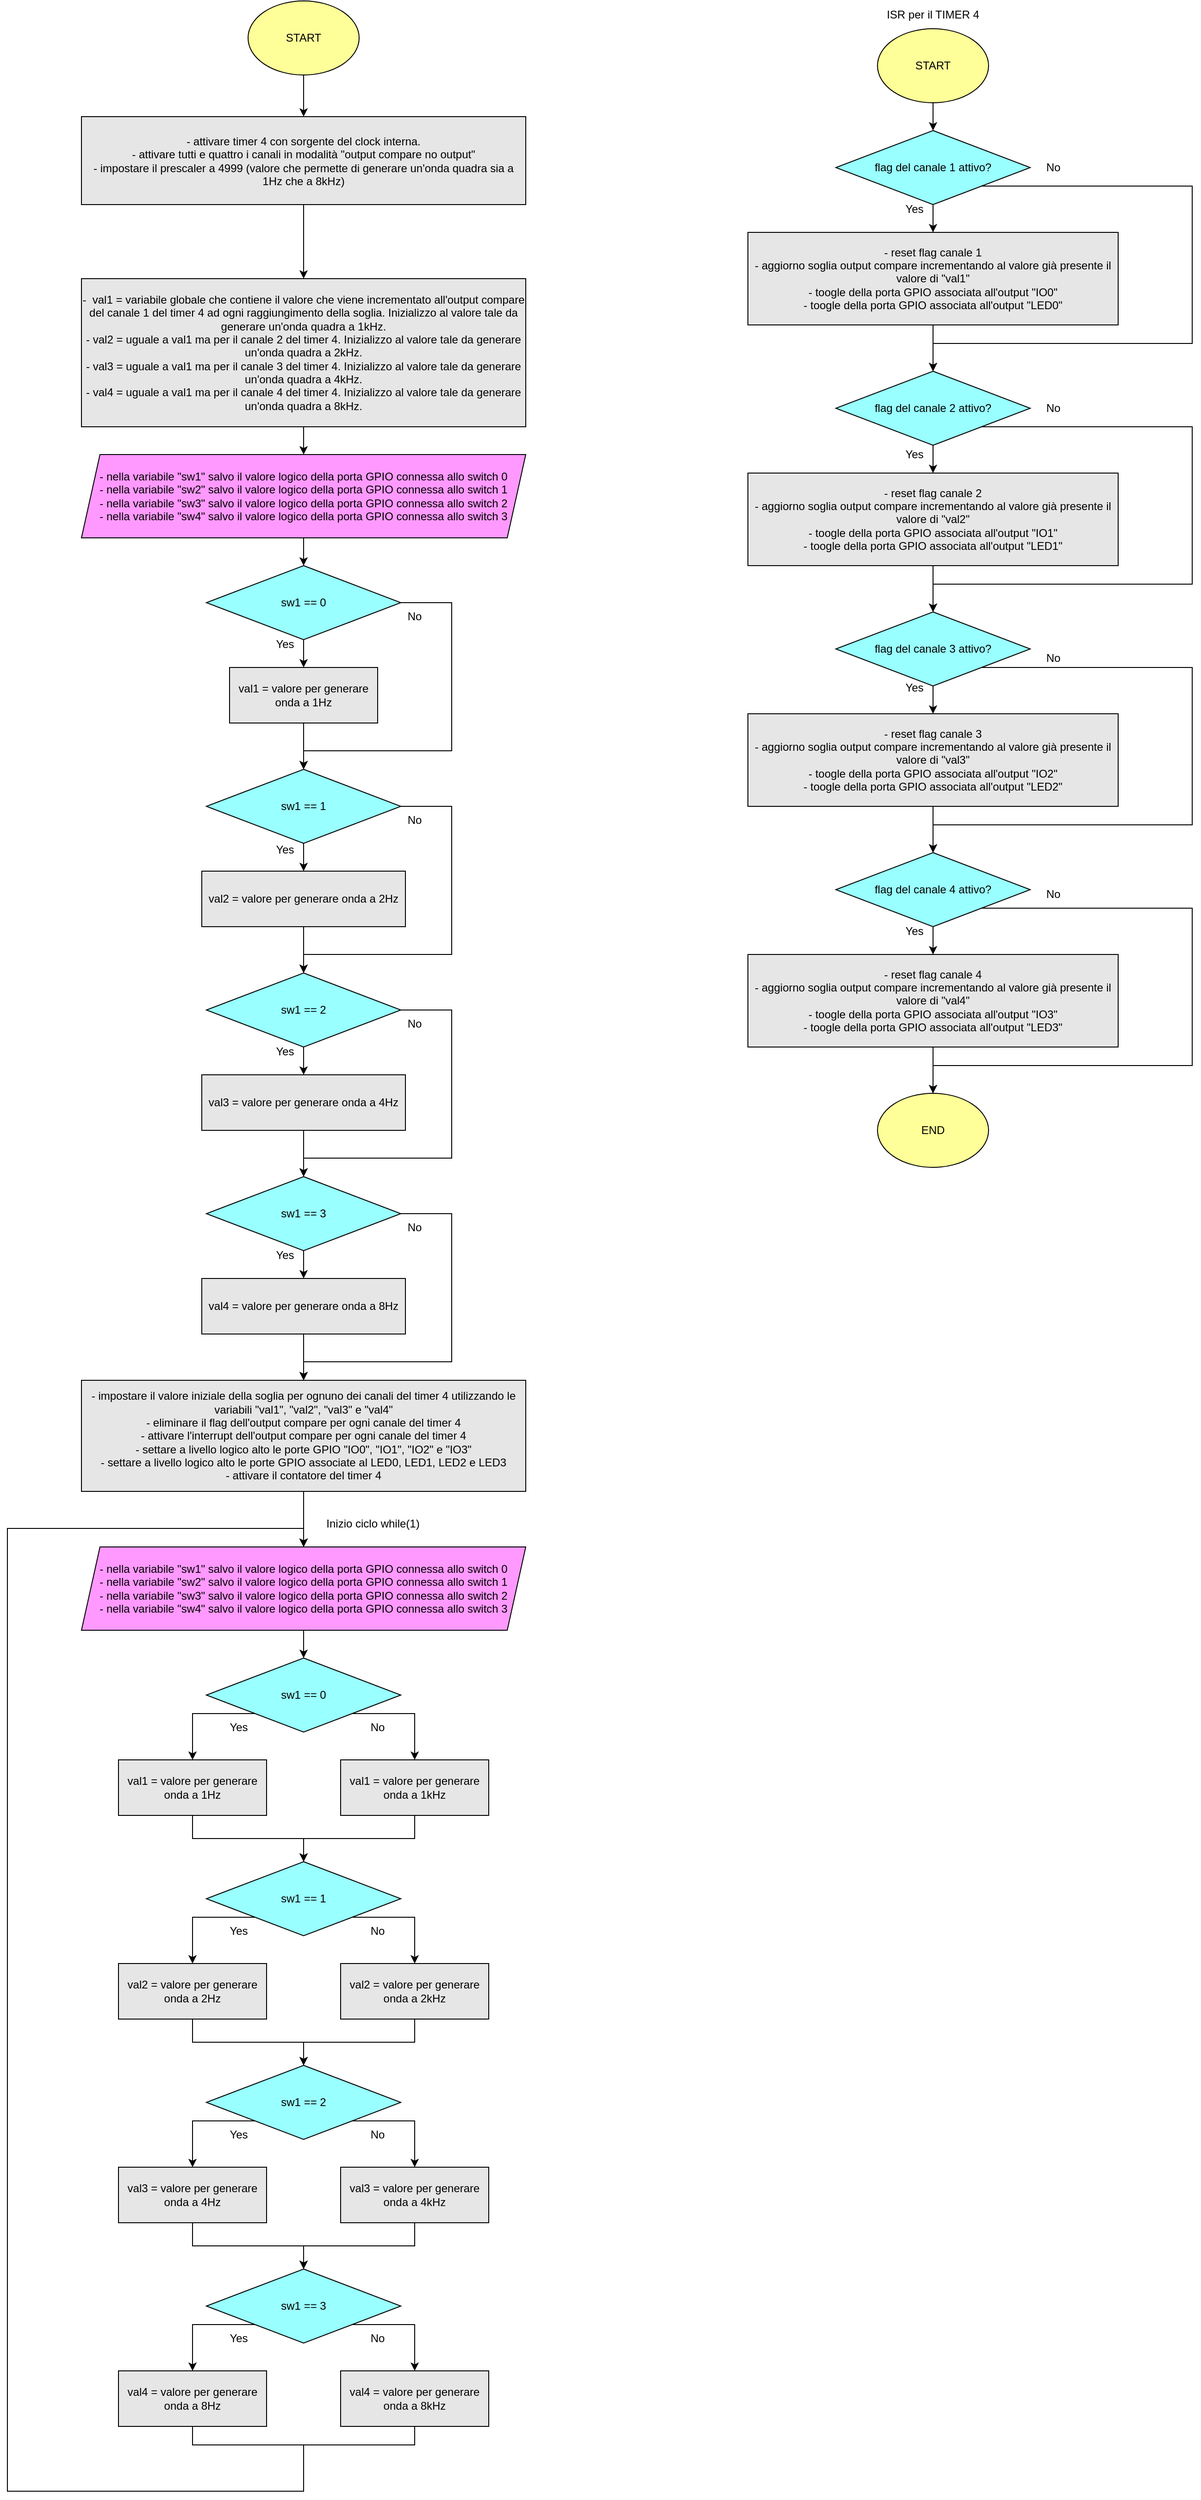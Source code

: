 <mxfile version="22.1.4" type="github">
  <diagram name="Pagina-1" id="QzfrIEjI6FItvem-Kdzb">
    <mxGraphModel dx="4116" dy="1776" grid="1" gridSize="10" guides="1" tooltips="1" connect="1" arrows="1" fold="1" page="1" pageScale="1" pageWidth="2336" pageHeight="1654" math="0" shadow="0">
      <root>
        <mxCell id="0" />
        <mxCell id="1" parent="0" />
        <mxCell id="jNcLTLjzdyArPBF93-8H-157" value="" style="edgeStyle=orthogonalEdgeStyle;rounded=0;orthogonalLoop=1;jettySize=auto;html=1;" edge="1" parent="1" source="jNcLTLjzdyArPBF93-8H-1" target="jNcLTLjzdyArPBF93-8H-155">
          <mxGeometry relative="1" as="geometry" />
        </mxCell>
        <mxCell id="jNcLTLjzdyArPBF93-8H-1" value="START" style="ellipse;whiteSpace=wrap;html=1;fillColor=#FFFF99;" vertex="1" parent="1">
          <mxGeometry x="860" y="100" width="120" height="80" as="geometry" />
        </mxCell>
        <mxCell id="jNcLTLjzdyArPBF93-8H-9" value="" style="edgeStyle=orthogonalEdgeStyle;rounded=0;orthogonalLoop=1;jettySize=auto;html=1;" edge="1" parent="1" source="jNcLTLjzdyArPBF93-8H-2" target="jNcLTLjzdyArPBF93-8H-3">
          <mxGeometry relative="1" as="geometry" />
        </mxCell>
        <mxCell id="jNcLTLjzdyArPBF93-8H-2" value="-&amp;nbsp; val1 = variabile globale che contiene il valore che viene incrementato all&#39;output compare del canale 1 del timer 4 ad ogni raggiungimento della soglia. Inizializzo al valore tale da generare un&#39;onda quadra a 1kHz.&lt;br&gt;- val2 = uguale a val1 ma per il canale 2 del timer 4. Inizializzo al valore tale da generare un&#39;onda quadra a 2kHz.&lt;br&gt;- val3 = uguale a val1 ma per il canale 3 del timer 4. Inizializzo al valore tale da generare un&#39;onda quadra a 4kHz.&lt;br&gt;- val4 = uguale a val1 ma per il canale 4 del timer 4. Inizializzo al valore tale da generare un&#39;onda quadra a 8kHz." style="rounded=0;whiteSpace=wrap;html=1;fillColor=#E6E6E6;" vertex="1" parent="1">
          <mxGeometry x="680" y="400" width="480" height="160" as="geometry" />
        </mxCell>
        <mxCell id="jNcLTLjzdyArPBF93-8H-10" value="" style="edgeStyle=orthogonalEdgeStyle;rounded=0;orthogonalLoop=1;jettySize=auto;html=1;" edge="1" parent="1" source="jNcLTLjzdyArPBF93-8H-3" target="jNcLTLjzdyArPBF93-8H-6">
          <mxGeometry relative="1" as="geometry" />
        </mxCell>
        <mxCell id="jNcLTLjzdyArPBF93-8H-3" value="- nella variabile &quot;sw1&quot; salvo il valore logico della porta GPIO connessa allo switch 0&lt;br&gt;- nella variabile &quot;sw2&quot; salvo il valore logico della porta GPIO connessa allo switch 1&lt;br&gt;- nella variabile &quot;sw3&quot; salvo il valore logico della porta GPIO connessa allo switch 2&lt;br&gt;- nella variabile &quot;sw4&quot; salvo il valore logico della porta GPIO connessa allo switch 3" style="shape=parallelogram;perimeter=parallelogramPerimeter;whiteSpace=wrap;html=1;fixedSize=1;fillColor=#FF99FF;" vertex="1" parent="1">
          <mxGeometry x="680" y="590" width="480" height="90" as="geometry" />
        </mxCell>
        <mxCell id="jNcLTLjzdyArPBF93-8H-11" value="" style="edgeStyle=orthogonalEdgeStyle;rounded=0;orthogonalLoop=1;jettySize=auto;html=1;" edge="1" parent="1" source="jNcLTLjzdyArPBF93-8H-6" target="jNcLTLjzdyArPBF93-8H-7">
          <mxGeometry relative="1" as="geometry" />
        </mxCell>
        <mxCell id="jNcLTLjzdyArPBF93-8H-26" style="edgeStyle=orthogonalEdgeStyle;rounded=0;orthogonalLoop=1;jettySize=auto;html=1;entryX=0.5;entryY=0;entryDx=0;entryDy=0;" edge="1" parent="1" source="jNcLTLjzdyArPBF93-8H-6" target="jNcLTLjzdyArPBF93-8H-15">
          <mxGeometry relative="1" as="geometry">
            <Array as="points">
              <mxPoint x="1080" y="750" />
              <mxPoint x="1080" y="910" />
              <mxPoint x="920" y="910" />
            </Array>
          </mxGeometry>
        </mxCell>
        <mxCell id="jNcLTLjzdyArPBF93-8H-6" value="sw1 == 0" style="rhombus;whiteSpace=wrap;html=1;fillColor=#99FFFF;" vertex="1" parent="1">
          <mxGeometry x="815" y="710" width="210" height="80" as="geometry" />
        </mxCell>
        <mxCell id="jNcLTLjzdyArPBF93-8H-34" value="" style="edgeStyle=orthogonalEdgeStyle;rounded=0;orthogonalLoop=1;jettySize=auto;html=1;" edge="1" parent="1" source="jNcLTLjzdyArPBF93-8H-7" target="jNcLTLjzdyArPBF93-8H-15">
          <mxGeometry relative="1" as="geometry" />
        </mxCell>
        <mxCell id="jNcLTLjzdyArPBF93-8H-7" value="val1 = valore per generare onda a 1Hz" style="rounded=0;whiteSpace=wrap;html=1;fillColor=#E6E6E6;" vertex="1" parent="1">
          <mxGeometry x="840" y="820" width="160" height="60" as="geometry" />
        </mxCell>
        <mxCell id="jNcLTLjzdyArPBF93-8H-14" value="" style="edgeStyle=orthogonalEdgeStyle;rounded=0;orthogonalLoop=1;jettySize=auto;html=1;" edge="1" parent="1" source="jNcLTLjzdyArPBF93-8H-15" target="jNcLTLjzdyArPBF93-8H-16">
          <mxGeometry relative="1" as="geometry" />
        </mxCell>
        <mxCell id="jNcLTLjzdyArPBF93-8H-27" style="edgeStyle=orthogonalEdgeStyle;rounded=0;orthogonalLoop=1;jettySize=auto;html=1;entryX=0.5;entryY=0;entryDx=0;entryDy=0;" edge="1" parent="1" source="jNcLTLjzdyArPBF93-8H-15" target="jNcLTLjzdyArPBF93-8H-21">
          <mxGeometry relative="1" as="geometry">
            <Array as="points">
              <mxPoint x="1080" y="970" />
              <mxPoint x="1080" y="1130" />
              <mxPoint x="920" y="1130" />
            </Array>
          </mxGeometry>
        </mxCell>
        <mxCell id="jNcLTLjzdyArPBF93-8H-15" value="sw1 == 1" style="rhombus;whiteSpace=wrap;html=1;fillColor=#99FFFF;" vertex="1" parent="1">
          <mxGeometry x="815" y="930" width="210" height="80" as="geometry" />
        </mxCell>
        <mxCell id="jNcLTLjzdyArPBF93-8H-33" value="" style="edgeStyle=orthogonalEdgeStyle;rounded=0;orthogonalLoop=1;jettySize=auto;html=1;" edge="1" parent="1" source="jNcLTLjzdyArPBF93-8H-16" target="jNcLTLjzdyArPBF93-8H-21">
          <mxGeometry relative="1" as="geometry" />
        </mxCell>
        <mxCell id="jNcLTLjzdyArPBF93-8H-16" value="val2 = valore per generare onda a 2Hz" style="rounded=0;whiteSpace=wrap;html=1;fillColor=#E6E6E6;" vertex="1" parent="1">
          <mxGeometry x="810" y="1040" width="220" height="60" as="geometry" />
        </mxCell>
        <mxCell id="jNcLTLjzdyArPBF93-8H-20" value="" style="edgeStyle=orthogonalEdgeStyle;rounded=0;orthogonalLoop=1;jettySize=auto;html=1;" edge="1" parent="1" source="jNcLTLjzdyArPBF93-8H-21" target="jNcLTLjzdyArPBF93-8H-22">
          <mxGeometry relative="1" as="geometry" />
        </mxCell>
        <mxCell id="jNcLTLjzdyArPBF93-8H-28" style="edgeStyle=orthogonalEdgeStyle;rounded=0;orthogonalLoop=1;jettySize=auto;html=1;" edge="1" parent="1" source="jNcLTLjzdyArPBF93-8H-21" target="jNcLTLjzdyArPBF93-8H-24">
          <mxGeometry relative="1" as="geometry">
            <Array as="points">
              <mxPoint x="1080" y="1190" />
              <mxPoint x="1080" y="1350" />
              <mxPoint x="920" y="1350" />
            </Array>
          </mxGeometry>
        </mxCell>
        <mxCell id="jNcLTLjzdyArPBF93-8H-21" value="sw1 == 2" style="rhombus;whiteSpace=wrap;html=1;fillColor=#99FFFF;" vertex="1" parent="1">
          <mxGeometry x="815" y="1150" width="210" height="80" as="geometry" />
        </mxCell>
        <mxCell id="jNcLTLjzdyArPBF93-8H-32" value="" style="edgeStyle=orthogonalEdgeStyle;rounded=0;orthogonalLoop=1;jettySize=auto;html=1;" edge="1" parent="1" source="jNcLTLjzdyArPBF93-8H-22" target="jNcLTLjzdyArPBF93-8H-24">
          <mxGeometry relative="1" as="geometry" />
        </mxCell>
        <mxCell id="jNcLTLjzdyArPBF93-8H-22" value="val3 = valore per generare onda a 4Hz" style="rounded=0;whiteSpace=wrap;html=1;fillColor=#E6E6E6;" vertex="1" parent="1">
          <mxGeometry x="810" y="1260" width="220" height="60" as="geometry" />
        </mxCell>
        <mxCell id="jNcLTLjzdyArPBF93-8H-23" value="" style="edgeStyle=orthogonalEdgeStyle;rounded=0;orthogonalLoop=1;jettySize=auto;html=1;" edge="1" parent="1" source="jNcLTLjzdyArPBF93-8H-24" target="jNcLTLjzdyArPBF93-8H-25">
          <mxGeometry relative="1" as="geometry" />
        </mxCell>
        <mxCell id="jNcLTLjzdyArPBF93-8H-30" style="edgeStyle=orthogonalEdgeStyle;rounded=0;orthogonalLoop=1;jettySize=auto;html=1;" edge="1" parent="1" source="jNcLTLjzdyArPBF93-8H-24" target="jNcLTLjzdyArPBF93-8H-29">
          <mxGeometry relative="1" as="geometry">
            <Array as="points">
              <mxPoint x="1080" y="1410" />
              <mxPoint x="1080" y="1570" />
              <mxPoint x="920" y="1570" />
            </Array>
          </mxGeometry>
        </mxCell>
        <mxCell id="jNcLTLjzdyArPBF93-8H-24" value="sw1 == 3" style="rhombus;whiteSpace=wrap;html=1;fillColor=#99FFFF;" vertex="1" parent="1">
          <mxGeometry x="815" y="1370" width="210" height="80" as="geometry" />
        </mxCell>
        <mxCell id="jNcLTLjzdyArPBF93-8H-31" value="" style="edgeStyle=orthogonalEdgeStyle;rounded=0;orthogonalLoop=1;jettySize=auto;html=1;" edge="1" parent="1" source="jNcLTLjzdyArPBF93-8H-25" target="jNcLTLjzdyArPBF93-8H-29">
          <mxGeometry relative="1" as="geometry" />
        </mxCell>
        <mxCell id="jNcLTLjzdyArPBF93-8H-25" value="val4 = valore per generare onda a 8Hz" style="rounded=0;whiteSpace=wrap;html=1;fillColor=#E6E6E6;" vertex="1" parent="1">
          <mxGeometry x="810" y="1480" width="220" height="60" as="geometry" />
        </mxCell>
        <mxCell id="jNcLTLjzdyArPBF93-8H-86" value="" style="edgeStyle=orthogonalEdgeStyle;rounded=0;orthogonalLoop=1;jettySize=auto;html=1;" edge="1" parent="1" source="jNcLTLjzdyArPBF93-8H-29" target="jNcLTLjzdyArPBF93-8H-44">
          <mxGeometry relative="1" as="geometry" />
        </mxCell>
        <mxCell id="jNcLTLjzdyArPBF93-8H-29" value="- impostare il valore iniziale della soglia per ognuno dei canali del timer 4 utilizzando le variabili &quot;val1&quot;, &quot;val2&quot;, &quot;val3&quot; e &quot;val4&quot;&lt;br&gt;- eliminare il flag dell&#39;output compare per ogni canale del timer 4&lt;br&gt;- attivare l&#39;interrupt dell&#39;output compare per ogni canale del timer 4&lt;br&gt;- settare a livello logico alto le porte GPIO &quot;IO0&quot;, &quot;IO1&quot;, &quot;IO2&quot; e &quot;IO3&quot;&lt;br&gt;- settare a livello logico alto le porte GPIO associate al LED0, LED1, LED2 e LED3&lt;br&gt;- attivare il contatore del timer 4" style="rounded=0;whiteSpace=wrap;html=1;fillColor=#E6E6E6;" vertex="1" parent="1">
          <mxGeometry x="680" y="1590" width="480" height="120" as="geometry" />
        </mxCell>
        <mxCell id="jNcLTLjzdyArPBF93-8H-35" value="Yes" style="text;html=1;strokeColor=none;fillColor=none;align=center;verticalAlign=middle;whiteSpace=wrap;rounded=0;" vertex="1" parent="1">
          <mxGeometry x="870" y="780" width="60" height="30" as="geometry" />
        </mxCell>
        <mxCell id="jNcLTLjzdyArPBF93-8H-36" value="Yes" style="text;html=1;strokeColor=none;fillColor=none;align=center;verticalAlign=middle;whiteSpace=wrap;rounded=0;" vertex="1" parent="1">
          <mxGeometry x="870" y="1002" width="60" height="30" as="geometry" />
        </mxCell>
        <mxCell id="jNcLTLjzdyArPBF93-8H-37" value="Yes" style="text;html=1;strokeColor=none;fillColor=none;align=center;verticalAlign=middle;whiteSpace=wrap;rounded=0;" vertex="1" parent="1">
          <mxGeometry x="870" y="1220" width="60" height="30" as="geometry" />
        </mxCell>
        <mxCell id="jNcLTLjzdyArPBF93-8H-38" value="Yes" style="text;html=1;strokeColor=none;fillColor=none;align=center;verticalAlign=middle;whiteSpace=wrap;rounded=0;" vertex="1" parent="1">
          <mxGeometry x="870" y="1440" width="60" height="30" as="geometry" />
        </mxCell>
        <mxCell id="jNcLTLjzdyArPBF93-8H-39" value="No" style="text;html=1;strokeColor=none;fillColor=none;align=center;verticalAlign=middle;whiteSpace=wrap;rounded=0;" vertex="1" parent="1">
          <mxGeometry x="1010" y="1410" width="60" height="30" as="geometry" />
        </mxCell>
        <mxCell id="jNcLTLjzdyArPBF93-8H-40" value="No" style="text;html=1;strokeColor=none;fillColor=none;align=center;verticalAlign=middle;whiteSpace=wrap;rounded=0;" vertex="1" parent="1">
          <mxGeometry x="1010" y="1190" width="60" height="30" as="geometry" />
        </mxCell>
        <mxCell id="jNcLTLjzdyArPBF93-8H-41" value="No" style="text;html=1;strokeColor=none;fillColor=none;align=center;verticalAlign=middle;whiteSpace=wrap;rounded=0;" vertex="1" parent="1">
          <mxGeometry x="1010" y="970" width="60" height="30" as="geometry" />
        </mxCell>
        <mxCell id="jNcLTLjzdyArPBF93-8H-42" value="No" style="text;html=1;strokeColor=none;fillColor=none;align=center;verticalAlign=middle;whiteSpace=wrap;rounded=0;" vertex="1" parent="1">
          <mxGeometry x="1010" y="750" width="60" height="30" as="geometry" />
        </mxCell>
        <mxCell id="jNcLTLjzdyArPBF93-8H-43" value="" style="edgeStyle=orthogonalEdgeStyle;rounded=0;orthogonalLoop=1;jettySize=auto;html=1;" edge="1" parent="1" source="jNcLTLjzdyArPBF93-8H-44" target="jNcLTLjzdyArPBF93-8H-47">
          <mxGeometry relative="1" as="geometry" />
        </mxCell>
        <mxCell id="jNcLTLjzdyArPBF93-8H-44" value="- nella variabile &quot;sw1&quot; salvo il valore logico della porta GPIO connessa allo switch 0&lt;br&gt;- nella variabile &quot;sw2&quot; salvo il valore logico della porta GPIO connessa allo switch 1&lt;br&gt;- nella variabile &quot;sw3&quot; salvo il valore logico della porta GPIO connessa allo switch 2&lt;br&gt;- nella variabile &quot;sw4&quot; salvo il valore logico della porta GPIO connessa allo switch 3" style="shape=parallelogram;perimeter=parallelogramPerimeter;whiteSpace=wrap;html=1;fixedSize=1;fillColor=#FF99FF;" vertex="1" parent="1">
          <mxGeometry x="680" y="1770" width="480" height="90" as="geometry" />
        </mxCell>
        <mxCell id="jNcLTLjzdyArPBF93-8H-45" value="" style="edgeStyle=orthogonalEdgeStyle;rounded=0;orthogonalLoop=1;jettySize=auto;html=1;" edge="1" parent="1" source="jNcLTLjzdyArPBF93-8H-47" target="jNcLTLjzdyArPBF93-8H-49">
          <mxGeometry relative="1" as="geometry">
            <Array as="points">
              <mxPoint x="800" y="1950" />
            </Array>
          </mxGeometry>
        </mxCell>
        <mxCell id="jNcLTLjzdyArPBF93-8H-47" value="sw1 == 0" style="rhombus;whiteSpace=wrap;html=1;fillColor=#99FFFF;" vertex="1" parent="1">
          <mxGeometry x="815" y="1890" width="210" height="80" as="geometry" />
        </mxCell>
        <mxCell id="jNcLTLjzdyArPBF93-8H-48" value="" style="edgeStyle=orthogonalEdgeStyle;rounded=0;orthogonalLoop=1;jettySize=auto;html=1;" edge="1" parent="1" source="jNcLTLjzdyArPBF93-8H-49" target="jNcLTLjzdyArPBF93-8H-52">
          <mxGeometry relative="1" as="geometry" />
        </mxCell>
        <mxCell id="jNcLTLjzdyArPBF93-8H-49" value="val1 = valore per generare onda a 1Hz" style="rounded=0;whiteSpace=wrap;html=1;fillColor=#E6E6E6;" vertex="1" parent="1">
          <mxGeometry x="720" y="2000" width="160" height="60" as="geometry" />
        </mxCell>
        <mxCell id="jNcLTLjzdyArPBF93-8H-50" value="" style="edgeStyle=orthogonalEdgeStyle;rounded=0;orthogonalLoop=1;jettySize=auto;html=1;" edge="1" parent="1" source="jNcLTLjzdyArPBF93-8H-52" target="jNcLTLjzdyArPBF93-8H-54">
          <mxGeometry relative="1" as="geometry">
            <Array as="points">
              <mxPoint x="800" y="2170" />
            </Array>
          </mxGeometry>
        </mxCell>
        <mxCell id="jNcLTLjzdyArPBF93-8H-52" value="sw1 == 1" style="rhombus;whiteSpace=wrap;html=1;fillColor=#99FFFF;" vertex="1" parent="1">
          <mxGeometry x="815" y="2110" width="210" height="80" as="geometry" />
        </mxCell>
        <mxCell id="jNcLTLjzdyArPBF93-8H-53" value="" style="edgeStyle=orthogonalEdgeStyle;rounded=0;orthogonalLoop=1;jettySize=auto;html=1;" edge="1" parent="1" source="jNcLTLjzdyArPBF93-8H-54" target="jNcLTLjzdyArPBF93-8H-57">
          <mxGeometry relative="1" as="geometry" />
        </mxCell>
        <mxCell id="jNcLTLjzdyArPBF93-8H-54" value="val2 = valore per generare onda a 2Hz" style="rounded=0;whiteSpace=wrap;html=1;fillColor=#E6E6E6;" vertex="1" parent="1">
          <mxGeometry x="720" y="2220" width="160" height="60" as="geometry" />
        </mxCell>
        <mxCell id="jNcLTLjzdyArPBF93-8H-55" value="" style="edgeStyle=orthogonalEdgeStyle;rounded=0;orthogonalLoop=1;jettySize=auto;html=1;" edge="1" parent="1" source="jNcLTLjzdyArPBF93-8H-57" target="jNcLTLjzdyArPBF93-8H-59">
          <mxGeometry relative="1" as="geometry">
            <Array as="points">
              <mxPoint x="800" y="2390" />
            </Array>
          </mxGeometry>
        </mxCell>
        <mxCell id="jNcLTLjzdyArPBF93-8H-57" value="sw1 == 2" style="rhombus;whiteSpace=wrap;html=1;fillColor=#99FFFF;" vertex="1" parent="1">
          <mxGeometry x="815" y="2330" width="210" height="80" as="geometry" />
        </mxCell>
        <mxCell id="jNcLTLjzdyArPBF93-8H-58" value="" style="edgeStyle=orthogonalEdgeStyle;rounded=0;orthogonalLoop=1;jettySize=auto;html=1;" edge="1" parent="1" source="jNcLTLjzdyArPBF93-8H-59" target="jNcLTLjzdyArPBF93-8H-61">
          <mxGeometry relative="1" as="geometry" />
        </mxCell>
        <mxCell id="jNcLTLjzdyArPBF93-8H-59" value="val3 = valore per generare onda a 4Hz" style="rounded=0;whiteSpace=wrap;html=1;fillColor=#E6E6E6;" vertex="1" parent="1">
          <mxGeometry x="720" y="2440" width="160" height="60" as="geometry" />
        </mxCell>
        <mxCell id="jNcLTLjzdyArPBF93-8H-60" value="" style="edgeStyle=orthogonalEdgeStyle;rounded=0;orthogonalLoop=1;jettySize=auto;html=1;" edge="1" parent="1" source="jNcLTLjzdyArPBF93-8H-61" target="jNcLTLjzdyArPBF93-8H-62">
          <mxGeometry relative="1" as="geometry">
            <Array as="points">
              <mxPoint x="800" y="2610" />
            </Array>
          </mxGeometry>
        </mxCell>
        <mxCell id="jNcLTLjzdyArPBF93-8H-61" value="sw1 == 3" style="rhombus;whiteSpace=wrap;html=1;fillColor=#99FFFF;" vertex="1" parent="1">
          <mxGeometry x="815" y="2550" width="210" height="80" as="geometry" />
        </mxCell>
        <mxCell id="jNcLTLjzdyArPBF93-8H-84" style="edgeStyle=orthogonalEdgeStyle;rounded=0;orthogonalLoop=1;jettySize=auto;html=1;entryX=0.5;entryY=0;entryDx=0;entryDy=0;" edge="1" parent="1" source="jNcLTLjzdyArPBF93-8H-62" target="jNcLTLjzdyArPBF93-8H-44">
          <mxGeometry relative="1" as="geometry">
            <Array as="points">
              <mxPoint x="800" y="2740" />
              <mxPoint x="920" y="2740" />
              <mxPoint x="920" y="2790" />
              <mxPoint x="600" y="2790" />
              <mxPoint x="600" y="1750" />
              <mxPoint x="920" y="1750" />
            </Array>
          </mxGeometry>
        </mxCell>
        <mxCell id="jNcLTLjzdyArPBF93-8H-62" value="val4 = valore per generare onda a 8Hz" style="rounded=0;whiteSpace=wrap;html=1;fillColor=#E6E6E6;" vertex="1" parent="1">
          <mxGeometry x="720" y="2660" width="160" height="60" as="geometry" />
        </mxCell>
        <mxCell id="jNcLTLjzdyArPBF93-8H-63" value="Yes" style="text;html=1;strokeColor=none;fillColor=none;align=center;verticalAlign=middle;whiteSpace=wrap;rounded=0;" vertex="1" parent="1">
          <mxGeometry x="820" y="1950" width="60" height="30" as="geometry" />
        </mxCell>
        <mxCell id="jNcLTLjzdyArPBF93-8H-64" value="Yes" style="text;html=1;strokeColor=none;fillColor=none;align=center;verticalAlign=middle;whiteSpace=wrap;rounded=0;" vertex="1" parent="1">
          <mxGeometry x="820" y="2170" width="60" height="30" as="geometry" />
        </mxCell>
        <mxCell id="jNcLTLjzdyArPBF93-8H-65" value="Yes" style="text;html=1;strokeColor=none;fillColor=none;align=center;verticalAlign=middle;whiteSpace=wrap;rounded=0;" vertex="1" parent="1">
          <mxGeometry x="820" y="2390" width="60" height="30" as="geometry" />
        </mxCell>
        <mxCell id="jNcLTLjzdyArPBF93-8H-66" value="Yes" style="text;html=1;strokeColor=none;fillColor=none;align=center;verticalAlign=middle;whiteSpace=wrap;rounded=0;" vertex="1" parent="1">
          <mxGeometry x="820" y="2610" width="60" height="30" as="geometry" />
        </mxCell>
        <mxCell id="jNcLTLjzdyArPBF93-8H-67" value="No" style="text;html=1;strokeColor=none;fillColor=none;align=center;verticalAlign=middle;whiteSpace=wrap;rounded=0;" vertex="1" parent="1">
          <mxGeometry x="970" y="2610" width="60" height="30" as="geometry" />
        </mxCell>
        <mxCell id="jNcLTLjzdyArPBF93-8H-68" value="No" style="text;html=1;strokeColor=none;fillColor=none;align=center;verticalAlign=middle;whiteSpace=wrap;rounded=0;" vertex="1" parent="1">
          <mxGeometry x="970" y="2390" width="60" height="30" as="geometry" />
        </mxCell>
        <mxCell id="jNcLTLjzdyArPBF93-8H-69" value="No" style="text;html=1;strokeColor=none;fillColor=none;align=center;verticalAlign=middle;whiteSpace=wrap;rounded=0;" vertex="1" parent="1">
          <mxGeometry x="970" y="2170" width="60" height="30" as="geometry" />
        </mxCell>
        <mxCell id="jNcLTLjzdyArPBF93-8H-70" value="No" style="text;html=1;strokeColor=none;fillColor=none;align=center;verticalAlign=middle;whiteSpace=wrap;rounded=0;" vertex="1" parent="1">
          <mxGeometry x="970" y="1950" width="60" height="30" as="geometry" />
        </mxCell>
        <mxCell id="jNcLTLjzdyArPBF93-8H-81" style="edgeStyle=orthogonalEdgeStyle;rounded=0;orthogonalLoop=1;jettySize=auto;html=1;" edge="1" parent="1" source="jNcLTLjzdyArPBF93-8H-72" target="jNcLTLjzdyArPBF93-8H-52">
          <mxGeometry relative="1" as="geometry" />
        </mxCell>
        <mxCell id="jNcLTLjzdyArPBF93-8H-72" value="val1 = valore per generare onda a 1kHz" style="rounded=0;whiteSpace=wrap;html=1;fillColor=#E6E6E6;" vertex="1" parent="1">
          <mxGeometry x="960" y="2000" width="160" height="60" as="geometry" />
        </mxCell>
        <mxCell id="jNcLTLjzdyArPBF93-8H-82" style="edgeStyle=orthogonalEdgeStyle;rounded=0;orthogonalLoop=1;jettySize=auto;html=1;" edge="1" parent="1" source="jNcLTLjzdyArPBF93-8H-73" target="jNcLTLjzdyArPBF93-8H-57">
          <mxGeometry relative="1" as="geometry" />
        </mxCell>
        <mxCell id="jNcLTLjzdyArPBF93-8H-73" value="val2 = valore per generare onda a 2kHz" style="rounded=0;whiteSpace=wrap;html=1;fillColor=#E6E6E6;" vertex="1" parent="1">
          <mxGeometry x="960" y="2220" width="160" height="60" as="geometry" />
        </mxCell>
        <mxCell id="jNcLTLjzdyArPBF93-8H-83" style="edgeStyle=orthogonalEdgeStyle;rounded=0;orthogonalLoop=1;jettySize=auto;html=1;" edge="1" parent="1" source="jNcLTLjzdyArPBF93-8H-74" target="jNcLTLjzdyArPBF93-8H-61">
          <mxGeometry relative="1" as="geometry" />
        </mxCell>
        <mxCell id="jNcLTLjzdyArPBF93-8H-74" value="val3 = valore per generare onda a 4kHz" style="rounded=0;whiteSpace=wrap;html=1;fillColor=#E6E6E6;" vertex="1" parent="1">
          <mxGeometry x="960" y="2440" width="160" height="60" as="geometry" />
        </mxCell>
        <mxCell id="jNcLTLjzdyArPBF93-8H-85" style="edgeStyle=orthogonalEdgeStyle;rounded=0;orthogonalLoop=1;jettySize=auto;html=1;entryX=0.5;entryY=0;entryDx=0;entryDy=0;" edge="1" parent="1" source="jNcLTLjzdyArPBF93-8H-75" target="jNcLTLjzdyArPBF93-8H-44">
          <mxGeometry relative="1" as="geometry">
            <Array as="points">
              <mxPoint x="1040" y="2740" />
              <mxPoint x="920" y="2740" />
              <mxPoint x="920" y="2790" />
              <mxPoint x="600" y="2790" />
              <mxPoint x="600" y="1750" />
              <mxPoint x="920" y="1750" />
            </Array>
          </mxGeometry>
        </mxCell>
        <mxCell id="jNcLTLjzdyArPBF93-8H-75" value="val4 = valore per generare onda a 8kHz" style="rounded=0;whiteSpace=wrap;html=1;fillColor=#E6E6E6;" vertex="1" parent="1">
          <mxGeometry x="960" y="2660" width="160" height="60" as="geometry" />
        </mxCell>
        <mxCell id="jNcLTLjzdyArPBF93-8H-77" value="" style="edgeStyle=orthogonalEdgeStyle;rounded=0;orthogonalLoop=1;jettySize=auto;html=1;exitX=1;exitY=1;exitDx=0;exitDy=0;" edge="1" parent="1" source="jNcLTLjzdyArPBF93-8H-61">
          <mxGeometry relative="1" as="geometry">
            <mxPoint x="980" y="2610" as="sourcePoint" />
            <mxPoint x="1040" y="2660" as="targetPoint" />
            <Array as="points">
              <mxPoint x="1040" y="2610" />
            </Array>
          </mxGeometry>
        </mxCell>
        <mxCell id="jNcLTLjzdyArPBF93-8H-78" value="" style="edgeStyle=orthogonalEdgeStyle;rounded=0;orthogonalLoop=1;jettySize=auto;html=1;entryX=0.5;entryY=0;entryDx=0;entryDy=0;exitX=1;exitY=1;exitDx=0;exitDy=0;" edge="1" parent="1" source="jNcLTLjzdyArPBF93-8H-57" target="jNcLTLjzdyArPBF93-8H-74">
          <mxGeometry relative="1" as="geometry">
            <mxPoint x="980" y="2390" as="sourcePoint" />
            <mxPoint x="1037" y="2440" as="targetPoint" />
            <Array as="points">
              <mxPoint x="1040" y="2390" />
            </Array>
          </mxGeometry>
        </mxCell>
        <mxCell id="jNcLTLjzdyArPBF93-8H-79" value="" style="edgeStyle=orthogonalEdgeStyle;rounded=0;orthogonalLoop=1;jettySize=auto;html=1;exitX=1;exitY=1;exitDx=0;exitDy=0;entryX=0.5;entryY=0;entryDx=0;entryDy=0;" edge="1" parent="1" source="jNcLTLjzdyArPBF93-8H-52" target="jNcLTLjzdyArPBF93-8H-73">
          <mxGeometry relative="1" as="geometry">
            <mxPoint x="990" y="2170" as="sourcePoint" />
            <mxPoint x="1037" y="2220" as="targetPoint" />
            <Array as="points">
              <mxPoint x="1040" y="2170" />
            </Array>
          </mxGeometry>
        </mxCell>
        <mxCell id="jNcLTLjzdyArPBF93-8H-80" value="" style="edgeStyle=orthogonalEdgeStyle;rounded=0;orthogonalLoop=1;jettySize=auto;html=1;exitX=1;exitY=1;exitDx=0;exitDy=0;entryX=0.5;entryY=0;entryDx=0;entryDy=0;" edge="1" parent="1" source="jNcLTLjzdyArPBF93-8H-47" target="jNcLTLjzdyArPBF93-8H-72">
          <mxGeometry relative="1" as="geometry">
            <mxPoint x="1000" y="1940" as="sourcePoint" />
            <mxPoint x="1067" y="1990" as="targetPoint" />
            <Array as="points">
              <mxPoint x="1040" y="1950" />
            </Array>
          </mxGeometry>
        </mxCell>
        <mxCell id="jNcLTLjzdyArPBF93-8H-87" value="Inizio ciclo while(1)" style="text;html=1;strokeColor=none;fillColor=none;align=center;verticalAlign=middle;whiteSpace=wrap;rounded=0;" vertex="1" parent="1">
          <mxGeometry x="930" y="1730" width="130" height="30" as="geometry" />
        </mxCell>
        <mxCell id="jNcLTLjzdyArPBF93-8H-123" value="" style="edgeStyle=orthogonalEdgeStyle;rounded=0;orthogonalLoop=1;jettySize=auto;html=1;" edge="1" parent="1" source="jNcLTLjzdyArPBF93-8H-124" target="jNcLTLjzdyArPBF93-8H-128">
          <mxGeometry relative="1" as="geometry" />
        </mxCell>
        <mxCell id="jNcLTLjzdyArPBF93-8H-124" value="START" style="ellipse;whiteSpace=wrap;html=1;fillColor=#FFFF99;" vertex="1" parent="1">
          <mxGeometry x="1540" y="130" width="120" height="80" as="geometry" />
        </mxCell>
        <mxCell id="jNcLTLjzdyArPBF93-8H-125" value="ISR per il TIMER 4" style="text;html=1;strokeColor=none;fillColor=none;align=center;verticalAlign=middle;whiteSpace=wrap;rounded=0;" vertex="1" parent="1">
          <mxGeometry x="1540" y="100" width="120" height="30" as="geometry" />
        </mxCell>
        <mxCell id="jNcLTLjzdyArPBF93-8H-126" value="" style="edgeStyle=orthogonalEdgeStyle;rounded=0;orthogonalLoop=1;jettySize=auto;html=1;" edge="1" parent="1" source="jNcLTLjzdyArPBF93-8H-128" target="jNcLTLjzdyArPBF93-8H-130">
          <mxGeometry relative="1" as="geometry" />
        </mxCell>
        <mxCell id="jNcLTLjzdyArPBF93-8H-127" style="edgeStyle=orthogonalEdgeStyle;rounded=0;orthogonalLoop=1;jettySize=auto;html=1;" edge="1" parent="1" source="jNcLTLjzdyArPBF93-8H-128" target="jNcLTLjzdyArPBF93-8H-133">
          <mxGeometry relative="1" as="geometry">
            <Array as="points">
              <mxPoint x="1880" y="300" />
              <mxPoint x="1880" y="470" />
              <mxPoint x="1600" y="470" />
            </Array>
          </mxGeometry>
        </mxCell>
        <mxCell id="jNcLTLjzdyArPBF93-8H-128" value="flag del canale 1 attivo?" style="rhombus;whiteSpace=wrap;html=1;fillColor=#99FFFF;" vertex="1" parent="1">
          <mxGeometry x="1495" y="240" width="210" height="80" as="geometry" />
        </mxCell>
        <mxCell id="jNcLTLjzdyArPBF93-8H-129" value="" style="edgeStyle=orthogonalEdgeStyle;rounded=0;orthogonalLoop=1;jettySize=auto;html=1;" edge="1" parent="1" source="jNcLTLjzdyArPBF93-8H-130" target="jNcLTLjzdyArPBF93-8H-133">
          <mxGeometry relative="1" as="geometry" />
        </mxCell>
        <mxCell id="jNcLTLjzdyArPBF93-8H-130" value="- reset flag canale 1&lt;br&gt;- aggiorno soglia output compare incrementando al valore già presente il valore di &quot;val1&quot;&lt;br&gt;- toogle della porta GPIO associata all&#39;output &quot;IO0&quot;&lt;br&gt;- toogle della porta GPIO associata all&#39;output &quot;LED0&quot;" style="rounded=0;whiteSpace=wrap;html=1;fillColor=#E6E6E6;" vertex="1" parent="1">
          <mxGeometry x="1400" y="350" width="400" height="100" as="geometry" />
        </mxCell>
        <mxCell id="jNcLTLjzdyArPBF93-8H-131" value="" style="edgeStyle=orthogonalEdgeStyle;rounded=0;orthogonalLoop=1;jettySize=auto;html=1;" edge="1" parent="1" source="jNcLTLjzdyArPBF93-8H-133" target="jNcLTLjzdyArPBF93-8H-135">
          <mxGeometry relative="1" as="geometry" />
        </mxCell>
        <mxCell id="jNcLTLjzdyArPBF93-8H-132" style="edgeStyle=orthogonalEdgeStyle;rounded=0;orthogonalLoop=1;jettySize=auto;html=1;entryX=0.5;entryY=0;entryDx=0;entryDy=0;" edge="1" parent="1" source="jNcLTLjzdyArPBF93-8H-133" target="jNcLTLjzdyArPBF93-8H-138">
          <mxGeometry relative="1" as="geometry">
            <Array as="points">
              <mxPoint x="1880" y="560" />
              <mxPoint x="1880" y="730" />
              <mxPoint x="1600" y="730" />
            </Array>
          </mxGeometry>
        </mxCell>
        <mxCell id="jNcLTLjzdyArPBF93-8H-133" value="flag del canale 2 attivo?" style="rhombus;whiteSpace=wrap;html=1;fillColor=#99FFFF;" vertex="1" parent="1">
          <mxGeometry x="1495" y="500" width="210" height="80" as="geometry" />
        </mxCell>
        <mxCell id="jNcLTLjzdyArPBF93-8H-134" value="" style="edgeStyle=orthogonalEdgeStyle;rounded=0;orthogonalLoop=1;jettySize=auto;html=1;" edge="1" parent="1" source="jNcLTLjzdyArPBF93-8H-135" target="jNcLTLjzdyArPBF93-8H-138">
          <mxGeometry relative="1" as="geometry" />
        </mxCell>
        <mxCell id="jNcLTLjzdyArPBF93-8H-135" value="- reset flag canale 2&lt;br&gt;- aggiorno soglia output compare incrementando al valore già presente il valore di &quot;val2&quot;&lt;br&gt;- toogle della porta GPIO associata all&#39;output &quot;IO1&quot;&lt;br&gt;- toogle della porta GPIO associata all&#39;output &quot;LED1&quot;" style="rounded=0;whiteSpace=wrap;html=1;fillColor=#E6E6E6;" vertex="1" parent="1">
          <mxGeometry x="1400" y="610" width="400" height="100" as="geometry" />
        </mxCell>
        <mxCell id="jNcLTLjzdyArPBF93-8H-136" value="" style="edgeStyle=orthogonalEdgeStyle;rounded=0;orthogonalLoop=1;jettySize=auto;html=1;" edge="1" parent="1" source="jNcLTLjzdyArPBF93-8H-138" target="jNcLTLjzdyArPBF93-8H-140">
          <mxGeometry relative="1" as="geometry" />
        </mxCell>
        <mxCell id="jNcLTLjzdyArPBF93-8H-137" style="edgeStyle=orthogonalEdgeStyle;rounded=0;orthogonalLoop=1;jettySize=auto;html=1;entryX=0.5;entryY=0;entryDx=0;entryDy=0;" edge="1" parent="1" source="jNcLTLjzdyArPBF93-8H-138" target="jNcLTLjzdyArPBF93-8H-143">
          <mxGeometry relative="1" as="geometry">
            <Array as="points">
              <mxPoint x="1880" y="820" />
              <mxPoint x="1880" y="990" />
              <mxPoint x="1600" y="990" />
            </Array>
          </mxGeometry>
        </mxCell>
        <mxCell id="jNcLTLjzdyArPBF93-8H-138" value="flag del canale 3 attivo?" style="rhombus;whiteSpace=wrap;html=1;fillColor=#99FFFF;" vertex="1" parent="1">
          <mxGeometry x="1495" y="760" width="210" height="80" as="geometry" />
        </mxCell>
        <mxCell id="jNcLTLjzdyArPBF93-8H-139" value="" style="edgeStyle=orthogonalEdgeStyle;rounded=0;orthogonalLoop=1;jettySize=auto;html=1;" edge="1" parent="1" source="jNcLTLjzdyArPBF93-8H-140" target="jNcLTLjzdyArPBF93-8H-143">
          <mxGeometry relative="1" as="geometry" />
        </mxCell>
        <mxCell id="jNcLTLjzdyArPBF93-8H-140" value="- reset flag canale 3&lt;br&gt;- aggiorno soglia output compare incrementando al valore già presente il valore di &quot;val3&quot;&lt;br&gt;- toogle della porta GPIO associata all&#39;output &quot;IO2&quot;&lt;br&gt;- toogle della porta GPIO associata all&#39;output &quot;LED2&quot;" style="rounded=0;whiteSpace=wrap;html=1;fillColor=#E6E6E6;" vertex="1" parent="1">
          <mxGeometry x="1400" y="870" width="400" height="100" as="geometry" />
        </mxCell>
        <mxCell id="jNcLTLjzdyArPBF93-8H-141" value="" style="edgeStyle=orthogonalEdgeStyle;rounded=0;orthogonalLoop=1;jettySize=auto;html=1;" edge="1" parent="1" source="jNcLTLjzdyArPBF93-8H-143" target="jNcLTLjzdyArPBF93-8H-145">
          <mxGeometry relative="1" as="geometry" />
        </mxCell>
        <mxCell id="jNcLTLjzdyArPBF93-8H-142" style="edgeStyle=orthogonalEdgeStyle;rounded=0;orthogonalLoop=1;jettySize=auto;html=1;entryX=0.5;entryY=0;entryDx=0;entryDy=0;" edge="1" parent="1" source="jNcLTLjzdyArPBF93-8H-143" target="jNcLTLjzdyArPBF93-8H-146">
          <mxGeometry relative="1" as="geometry">
            <Array as="points">
              <mxPoint x="1880" y="1080" />
              <mxPoint x="1880" y="1250" />
              <mxPoint x="1600" y="1250" />
            </Array>
          </mxGeometry>
        </mxCell>
        <mxCell id="jNcLTLjzdyArPBF93-8H-143" value="flag del canale 4 attivo?" style="rhombus;whiteSpace=wrap;html=1;fillColor=#99FFFF;" vertex="1" parent="1">
          <mxGeometry x="1495" y="1020" width="210" height="80" as="geometry" />
        </mxCell>
        <mxCell id="jNcLTLjzdyArPBF93-8H-144" value="" style="edgeStyle=orthogonalEdgeStyle;rounded=0;orthogonalLoop=1;jettySize=auto;html=1;" edge="1" parent="1" source="jNcLTLjzdyArPBF93-8H-145" target="jNcLTLjzdyArPBF93-8H-146">
          <mxGeometry relative="1" as="geometry" />
        </mxCell>
        <mxCell id="jNcLTLjzdyArPBF93-8H-145" value="- reset flag canale 4&lt;br&gt;- aggiorno soglia output compare incrementando al valore già presente il valore di &quot;val4&quot;&lt;br&gt;- toogle della porta GPIO associata all&#39;output &quot;IO3&quot;&lt;br&gt;- toogle della porta GPIO associata all&#39;output &quot;LED3&quot;" style="rounded=0;whiteSpace=wrap;html=1;fillColor=#E6E6E6;" vertex="1" parent="1">
          <mxGeometry x="1400" y="1130" width="400" height="100" as="geometry" />
        </mxCell>
        <mxCell id="jNcLTLjzdyArPBF93-8H-146" value="END" style="ellipse;whiteSpace=wrap;html=1;fillColor=#FFFF99;" vertex="1" parent="1">
          <mxGeometry x="1540" y="1280" width="120" height="80" as="geometry" />
        </mxCell>
        <mxCell id="jNcLTLjzdyArPBF93-8H-147" value="Yes" style="text;html=1;strokeColor=none;fillColor=none;align=center;verticalAlign=middle;whiteSpace=wrap;rounded=0;" vertex="1" parent="1">
          <mxGeometry x="1550" y="310" width="60" height="30" as="geometry" />
        </mxCell>
        <mxCell id="jNcLTLjzdyArPBF93-8H-148" value="Yes" style="text;html=1;strokeColor=none;fillColor=none;align=center;verticalAlign=middle;whiteSpace=wrap;rounded=0;" vertex="1" parent="1">
          <mxGeometry x="1550" y="575" width="60" height="30" as="geometry" />
        </mxCell>
        <mxCell id="jNcLTLjzdyArPBF93-8H-149" value="Yes" style="text;html=1;strokeColor=none;fillColor=none;align=center;verticalAlign=middle;whiteSpace=wrap;rounded=0;" vertex="1" parent="1">
          <mxGeometry x="1550" y="827" width="60" height="30" as="geometry" />
        </mxCell>
        <mxCell id="jNcLTLjzdyArPBF93-8H-150" value="Yes" style="text;html=1;strokeColor=none;fillColor=none;align=center;verticalAlign=middle;whiteSpace=wrap;rounded=0;" vertex="1" parent="1">
          <mxGeometry x="1550" y="1090" width="60" height="30" as="geometry" />
        </mxCell>
        <mxCell id="jNcLTLjzdyArPBF93-8H-151" value="No" style="text;html=1;strokeColor=none;fillColor=none;align=center;verticalAlign=middle;whiteSpace=wrap;rounded=0;" vertex="1" parent="1">
          <mxGeometry x="1700" y="1050" width="60" height="30" as="geometry" />
        </mxCell>
        <mxCell id="jNcLTLjzdyArPBF93-8H-152" value="No" style="text;html=1;strokeColor=none;fillColor=none;align=center;verticalAlign=middle;whiteSpace=wrap;rounded=0;" vertex="1" parent="1">
          <mxGeometry x="1700" y="795" width="60" height="30" as="geometry" />
        </mxCell>
        <mxCell id="jNcLTLjzdyArPBF93-8H-153" value="No" style="text;html=1;strokeColor=none;fillColor=none;align=center;verticalAlign=middle;whiteSpace=wrap;rounded=0;" vertex="1" parent="1">
          <mxGeometry x="1700" y="525" width="60" height="30" as="geometry" />
        </mxCell>
        <mxCell id="jNcLTLjzdyArPBF93-8H-154" value="No" style="text;html=1;strokeColor=none;fillColor=none;align=center;verticalAlign=middle;whiteSpace=wrap;rounded=0;" vertex="1" parent="1">
          <mxGeometry x="1700" y="265" width="60" height="30" as="geometry" />
        </mxCell>
        <mxCell id="jNcLTLjzdyArPBF93-8H-156" value="" style="edgeStyle=orthogonalEdgeStyle;rounded=0;orthogonalLoop=1;jettySize=auto;html=1;" edge="1" parent="1" source="jNcLTLjzdyArPBF93-8H-155" target="jNcLTLjzdyArPBF93-8H-2">
          <mxGeometry relative="1" as="geometry" />
        </mxCell>
        <mxCell id="jNcLTLjzdyArPBF93-8H-155" value="- attivare timer 4 con sorgente del clock interna.&lt;br&gt;- attivare tutti e quattro i canali in modalità&amp;nbsp;&quot;output compare no output&quot;&lt;br&gt;- impostare il prescaler a 4999 (valore che permette di generare un&#39;onda quadra sia a 1Hz che a 8kHz)" style="rounded=0;whiteSpace=wrap;html=1;fillColor=#E6E6E6;" vertex="1" parent="1">
          <mxGeometry x="680" y="225" width="480" height="95" as="geometry" />
        </mxCell>
      </root>
    </mxGraphModel>
  </diagram>
</mxfile>
